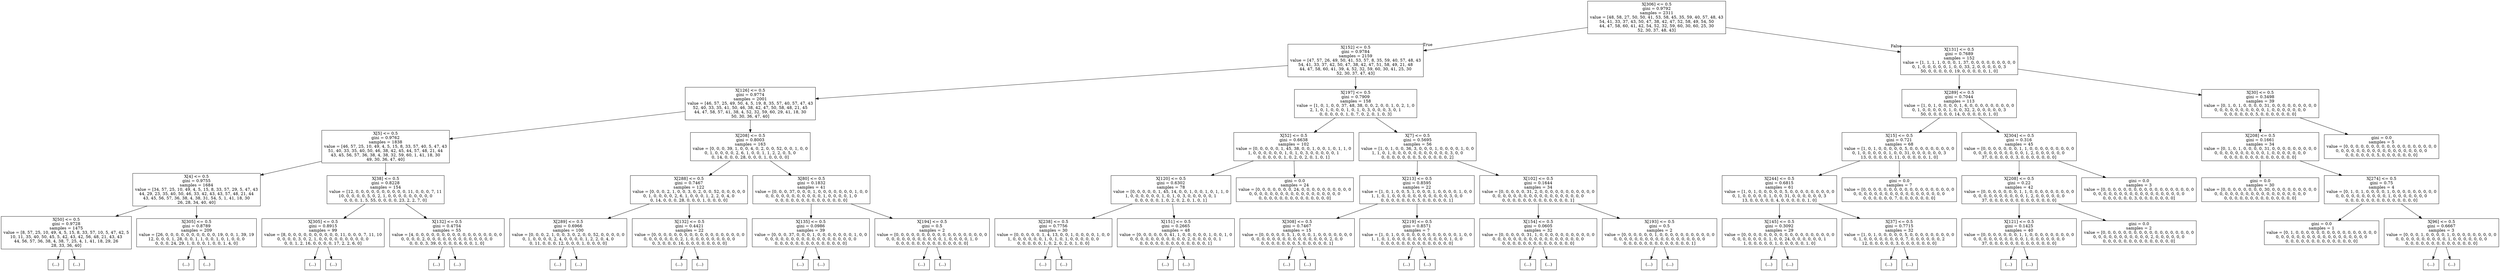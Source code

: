 digraph Tree {
node [shape=box] ;
0 [label="X[306] <= 0.5\ngini = 0.9792\nsamples = 2311\nvalue = [48, 58, 27, 50, 50, 41, 53, 58, 45, 35, 59, 40, 57, 48, 43\n54, 41, 33, 37, 43, 50, 47, 38, 42, 47, 52, 58, 49, 54, 50\n44, 47, 58, 60, 41, 42, 54, 52, 32, 59, 60, 30, 60, 25, 30\n52, 30, 37, 48, 43]"] ;
1 [label="X[152] <= 0.5\ngini = 0.9784\nsamples = 2159\nvalue = [47, 57, 26, 49, 50, 41, 53, 57, 8, 35, 59, 40, 57, 48, 43\n54, 41, 33, 37, 42, 50, 47, 38, 42, 47, 51, 58, 49, 21, 48\n44, 47, 58, 60, 41, 39, 4, 52, 32, 59, 60, 30, 41, 25, 30\n52, 30, 37, 47, 43]"] ;
0 -> 1 [labeldistance=2.5, labelangle=45, headlabel="True"] ;
2 [label="X[126] <= 0.5\ngini = 0.9774\nsamples = 2001\nvalue = [46, 57, 25, 49, 50, 4, 5, 19, 8, 35, 57, 40, 57, 47, 43\n52, 40, 33, 35, 41, 50, 46, 38, 42, 47, 50, 58, 48, 21, 45\n44, 47, 58, 57, 41, 38, 4, 52, 32, 59, 60, 29, 41, 18, 30\n50, 30, 36, 47, 40]"] ;
1 -> 2 ;
3 [label="X[5] <= 0.5\ngini = 0.9762\nsamples = 1838\nvalue = [46, 57, 25, 10, 49, 4, 5, 15, 8, 33, 57, 40, 5, 47, 43\n51, 40, 33, 35, 40, 50, 46, 38, 42, 45, 44, 57, 48, 21, 44\n43, 45, 56, 57, 36, 38, 4, 38, 32, 59, 60, 1, 41, 18, 30\n49, 30, 36, 47, 40]"] ;
2 -> 3 ;
4 [label="X[4] <= 0.5\ngini = 0.9755\nsamples = 1684\nvalue = [34, 57, 25, 10, 49, 4, 5, 15, 8, 33, 57, 29, 5, 47, 43\n44, 29, 23, 35, 40, 50, 46, 33, 42, 43, 43, 57, 48, 21, 44\n43, 45, 56, 57, 36, 38, 4, 38, 31, 54, 5, 1, 41, 18, 30\n26, 28, 34, 40, 40]"] ;
3 -> 4 ;
5 [label="X[50] <= 0.5\ngini = 0.9728\nsamples = 1475\nvalue = [8, 57, 25, 10, 49, 4, 5, 15, 8, 33, 57, 10, 5, 47, 42, 5\n10, 11, 35, 40, 50, 45, 5, 42, 43, 42, 56, 48, 21, 43, 43\n44, 56, 57, 36, 38, 4, 38, 7, 25, 4, 1, 41, 18, 29, 26\n28, 33, 36, 40]"] ;
4 -> 5 ;
6 [label="(...)"] ;
5 -> 6 ;
903 [label="(...)"] ;
5 -> 903 ;
1330 [label="X[305] <= 0.5\ngini = 0.8789\nsamples = 209\nvalue = [26, 0, 0, 0, 0, 0, 0, 0, 0, 0, 0, 19, 0, 0, 1, 39, 19\n12, 0, 0, 0, 1, 28, 0, 0, 1, 1, 0, 0, 1, 0, 1, 0, 0, 0\n0, 0, 0, 24, 29, 1, 0, 0, 0, 1, 0, 0, 1, 4, 0]"] ;
4 -> 1330 ;
1331 [label="(...)"] ;
1330 -> 1331 ;
1470 [label="(...)"] ;
1330 -> 1470 ;
1491 [label="X[38] <= 0.5\ngini = 0.8228\nsamples = 154\nvalue = [12, 0, 0, 0, 0, 0, 0, 0, 0, 0, 0, 11, 0, 0, 0, 7, 11\n10, 0, 0, 0, 0, 5, 0, 2, 1, 0, 0, 0, 0, 0, 0, 0, 0, 0\n0, 0, 0, 1, 5, 55, 0, 0, 0, 0, 23, 2, 2, 7, 0]"] ;
3 -> 1491 ;
1492 [label="X[305] <= 0.5\ngini = 0.8915\nsamples = 99\nvalue = [8, 0, 0, 0, 0, 0, 0, 0, 0, 0, 0, 11, 0, 0, 0, 7, 11, 10\n0, 0, 0, 0, 3, 0, 2, 1, 0, 0, 0, 0, 0, 0, 0, 0, 0, 0\n0, 0, 1, 2, 16, 0, 0, 0, 0, 17, 2, 2, 6, 0]"] ;
1491 -> 1492 ;
1493 [label="(...)"] ;
1492 -> 1493 ;
1574 [label="(...)"] ;
1492 -> 1574 ;
1583 [label="X[132] <= 0.5\ngini = 0.4754\nsamples = 55\nvalue = [4, 0, 0, 0, 0, 0, 0, 0, 0, 0, 0, 0, 0, 0, 0, 0, 0, 0\n0, 0, 0, 0, 2, 0, 0, 0, 0, 0, 0, 0, 0, 0, 0, 0, 0, 0\n0, 0, 0, 3, 39, 0, 0, 0, 0, 6, 0, 0, 1, 0]"] ;
1491 -> 1583 ;
1584 [label="(...)"] ;
1583 -> 1584 ;
1599 [label="(...)"] ;
1583 -> 1599 ;
1610 [label="X[208] <= 0.5\ngini = 0.8003\nsamples = 163\nvalue = [0, 0, 0, 39, 1, 0, 0, 4, 0, 2, 0, 0, 52, 0, 0, 1, 0, 0\n0, 1, 0, 0, 0, 0, 2, 6, 1, 0, 0, 1, 1, 2, 2, 0, 5, 0\n0, 14, 0, 0, 0, 28, 0, 0, 0, 1, 0, 0, 0, 0]"] ;
2 -> 1610 ;
1611 [label="X[288] <= 0.5\ngini = 0.7467\nsamples = 122\nvalue = [0, 0, 0, 2, 1, 0, 0, 3, 0, 2, 0, 0, 52, 0, 0, 0, 0, 0\n0, 1, 0, 0, 0, 0, 2, 6, 1, 0, 0, 0, 1, 2, 2, 0, 4, 0\n0, 14, 0, 0, 0, 28, 0, 0, 0, 1, 0, 0, 0, 0]"] ;
1610 -> 1611 ;
1612 [label="X[289] <= 0.5\ngini = 0.6966\nsamples = 100\nvalue = [0, 0, 0, 2, 1, 0, 0, 3, 0, 2, 0, 0, 52, 0, 0, 0, 0, 0\n0, 1, 0, 0, 0, 0, 2, 4, 0, 0, 0, 0, 1, 2, 2, 0, 4, 0\n0, 11, 0, 0, 0, 12, 0, 0, 0, 1, 0, 0, 0, 0]"] ;
1611 -> 1612 ;
1613 [label="(...)"] ;
1612 -> 1613 ;
1654 [label="(...)"] ;
1612 -> 1654 ;
1681 [label="X[132] <= 0.5\ngini = 0.4421\nsamples = 22\nvalue = [0, 0, 0, 0, 0, 0, 0, 0, 0, 0, 0, 0, 0, 0, 0, 0, 0, 0\n0, 0, 0, 0, 0, 0, 0, 2, 1, 0, 0, 0, 0, 0, 0, 0, 0, 0\n0, 3, 0, 0, 0, 16, 0, 0, 0, 0, 0, 0, 0, 0]"] ;
1611 -> 1681 ;
1682 [label="(...)"] ;
1681 -> 1682 ;
1687 [label="(...)"] ;
1681 -> 1687 ;
1692 [label="X[80] <= 0.5\ngini = 0.1832\nsamples = 41\nvalue = [0, 0, 0, 37, 0, 0, 0, 1, 0, 0, 0, 0, 0, 0, 0, 1, 0, 0\n0, 0, 0, 0, 0, 0, 0, 0, 0, 0, 0, 1, 0, 0, 0, 0, 1, 0\n0, 0, 0, 0, 0, 0, 0, 0, 0, 0, 0, 0, 0, 0]"] ;
1610 -> 1692 ;
1693 [label="X[135] <= 0.5\ngini = 0.0986\nsamples = 39\nvalue = [0, 0, 0, 37, 0, 0, 0, 1, 0, 0, 0, 0, 0, 0, 0, 1, 0, 0\n0, 0, 0, 0, 0, 0, 0, 0, 0, 0, 0, 0, 0, 0, 0, 0, 0, 0\n0, 0, 0, 0, 0, 0, 0, 0, 0, 0, 0, 0, 0, 0]"] ;
1692 -> 1693 ;
1694 [label="(...)"] ;
1693 -> 1694 ;
1697 [label="(...)"] ;
1693 -> 1697 ;
1698 [label="X[194] <= 0.5\ngini = 0.5\nsamples = 2\nvalue = [0, 0, 0, 0, 0, 0, 0, 0, 0, 0, 0, 0, 0, 0, 0, 0, 0, 0\n0, 0, 0, 0, 0, 0, 0, 0, 0, 0, 0, 1, 0, 0, 0, 0, 1, 0\n0, 0, 0, 0, 0, 0, 0, 0, 0, 0, 0, 0, 0, 0]"] ;
1692 -> 1698 ;
1699 [label="(...)"] ;
1698 -> 1699 ;
1700 [label="(...)"] ;
1698 -> 1700 ;
1701 [label="X[197] <= 0.5\ngini = 0.7909\nsamples = 158\nvalue = [1, 0, 1, 0, 0, 37, 48, 38, 0, 0, 2, 0, 0, 1, 0, 2, 1, 0\n2, 1, 0, 1, 0, 0, 0, 1, 0, 1, 0, 3, 0, 0, 0, 3, 0, 1\n0, 0, 0, 0, 0, 1, 0, 7, 0, 2, 0, 1, 0, 3]"] ;
1 -> 1701 ;
1702 [label="X[52] <= 0.5\ngini = 0.6638\nsamples = 102\nvalue = [0, 0, 0, 0, 0, 1, 45, 38, 0, 0, 1, 0, 0, 1, 0, 1, 1, 0\n1, 0, 0, 0, 0, 0, 0, 1, 0, 1, 0, 3, 0, 0, 0, 0, 0, 1\n0, 0, 0, 0, 0, 1, 0, 2, 0, 2, 0, 1, 0, 1]"] ;
1701 -> 1702 ;
1703 [label="X[120] <= 0.5\ngini = 0.6302\nsamples = 78\nvalue = [0, 0, 0, 0, 0, 1, 45, 14, 0, 0, 1, 0, 0, 1, 0, 1, 1, 0\n1, 0, 0, 0, 0, 0, 0, 1, 0, 1, 0, 3, 0, 0, 0, 0, 0, 1\n0, 0, 0, 0, 0, 1, 0, 2, 0, 2, 0, 1, 0, 1]"] ;
1702 -> 1703 ;
1704 [label="X[238] <= 0.5\ngini = 0.7756\nsamples = 30\nvalue = [0, 0, 0, 0, 0, 1, 4, 13, 0, 0, 1, 0, 0, 0, 0, 1, 0, 0\n1, 0, 0, 0, 0, 0, 0, 1, 0, 1, 0, 1, 0, 0, 0, 0, 0, 0\n0, 0, 0, 0, 0, 1, 0, 2, 0, 2, 0, 1, 0, 0]"] ;
1703 -> 1704 ;
1705 [label="(...)"] ;
1704 -> 1705 ;
1724 [label="(...)"] ;
1704 -> 1724 ;
1731 [label="X[151] <= 0.5\ngini = 0.2665\nsamples = 48\nvalue = [0, 0, 0, 0, 0, 0, 41, 1, 0, 0, 0, 0, 0, 1, 0, 0, 1, 0\n0, 0, 0, 0, 0, 0, 0, 0, 0, 0, 0, 2, 0, 0, 0, 0, 0, 1\n0, 0, 0, 0, 0, 0, 0, 0, 0, 0, 0, 0, 0, 1]"] ;
1703 -> 1731 ;
1732 [label="(...)"] ;
1731 -> 1732 ;
1741 [label="(...)"] ;
1731 -> 1741 ;
1744 [label="gini = 0.0\nsamples = 24\nvalue = [0, 0, 0, 0, 0, 0, 0, 24, 0, 0, 0, 0, 0, 0, 0, 0, 0, 0\n0, 0, 0, 0, 0, 0, 0, 0, 0, 0, 0, 0, 0, 0, 0, 0, 0, 0\n0, 0, 0, 0, 0, 0, 0, 0, 0, 0, 0, 0, 0, 0]"] ;
1702 -> 1744 ;
1745 [label="X[7] <= 0.5\ngini = 0.5695\nsamples = 56\nvalue = [1, 0, 1, 0, 0, 36, 3, 0, 0, 0, 1, 0, 0, 0, 0, 1, 0, 0\n1, 1, 0, 1, 0, 0, 0, 0, 0, 0, 0, 0, 0, 0, 0, 3, 0, 0\n0, 0, 0, 0, 0, 0, 0, 5, 0, 0, 0, 0, 0, 2]"] ;
1701 -> 1745 ;
1746 [label="X[213] <= 0.5\ngini = 0.8595\nsamples = 22\nvalue = [1, 0, 1, 0, 0, 5, 1, 0, 0, 0, 1, 0, 0, 0, 0, 1, 0, 0\n1, 1, 0, 1, 0, 0, 0, 0, 0, 0, 0, 0, 0, 0, 0, 3, 0, 0\n0, 0, 0, 0, 0, 0, 0, 5, 0, 0, 0, 0, 0, 1]"] ;
1745 -> 1746 ;
1747 [label="X[308] <= 0.5\ngini = 0.7467\nsamples = 15\nvalue = [0, 0, 0, 0, 0, 5, 1, 0, 0, 0, 1, 0, 0, 0, 0, 0, 0, 0\n0, 0, 0, 0, 0, 0, 0, 0, 0, 0, 0, 0, 0, 0, 0, 2, 0, 0\n0, 0, 0, 0, 0, 0, 0, 5, 0, 0, 0, 0, 0, 1]"] ;
1746 -> 1747 ;
1748 [label="(...)"] ;
1747 -> 1748 ;
1759 [label="(...)"] ;
1747 -> 1759 ;
1762 [label="X[219] <= 0.5\ngini = 0.8571\nsamples = 7\nvalue = [1, 0, 1, 0, 0, 0, 0, 0, 0, 0, 0, 0, 0, 0, 0, 1, 0, 0\n1, 1, 0, 1, 0, 0, 0, 0, 0, 0, 0, 0, 0, 0, 0, 1, 0, 0\n0, 0, 0, 0, 0, 0, 0, 0, 0, 0, 0, 0, 0, 0]"] ;
1746 -> 1762 ;
1763 [label="(...)"] ;
1762 -> 1763 ;
1774 [label="(...)"] ;
1762 -> 1774 ;
1775 [label="X[102] <= 0.5\ngini = 0.1644\nsamples = 34\nvalue = [0, 0, 0, 0, 0, 31, 2, 0, 0, 0, 0, 0, 0, 0, 0, 0, 0, 0\n0, 0, 0, 0, 0, 0, 0, 0, 0, 0, 0, 0, 0, 0, 0, 0, 0, 0\n0, 0, 0, 0, 0, 0, 0, 0, 0, 0, 0, 0, 0, 1]"] ;
1745 -> 1775 ;
1776 [label="X[154] <= 0.5\ngini = 0.0605\nsamples = 32\nvalue = [0, 0, 0, 0, 0, 31, 1, 0, 0, 0, 0, 0, 0, 0, 0, 0, 0, 0\n0, 0, 0, 0, 0, 0, 0, 0, 0, 0, 0, 0, 0, 0, 0, 0, 0, 0\n0, 0, 0, 0, 0, 0, 0, 0, 0, 0, 0, 0, 0, 0]"] ;
1775 -> 1776 ;
1777 [label="(...)"] ;
1776 -> 1777 ;
1778 [label="(...)"] ;
1776 -> 1778 ;
1779 [label="X[193] <= 0.5\ngini = 0.5\nsamples = 2\nvalue = [0, 0, 0, 0, 0, 0, 1, 0, 0, 0, 0, 0, 0, 0, 0, 0, 0, 0\n0, 0, 0, 0, 0, 0, 0, 0, 0, 0, 0, 0, 0, 0, 0, 0, 0, 0\n0, 0, 0, 0, 0, 0, 0, 0, 0, 0, 0, 0, 0, 1]"] ;
1775 -> 1779 ;
1780 [label="(...)"] ;
1779 -> 1780 ;
1781 [label="(...)"] ;
1779 -> 1781 ;
1782 [label="X[131] <= 0.5\ngini = 0.7689\nsamples = 152\nvalue = [1, 1, 1, 1, 0, 0, 0, 1, 37, 0, 0, 0, 0, 0, 0, 0, 0, 0\n0, 1, 0, 0, 0, 0, 0, 1, 0, 0, 33, 2, 0, 0, 0, 0, 0, 3\n50, 0, 0, 0, 0, 0, 19, 0, 0, 0, 0, 0, 1, 0]"] ;
0 -> 1782 [labeldistance=2.5, labelangle=-45, headlabel="False"] ;
1783 [label="X[289] <= 0.5\ngini = 0.7044\nsamples = 113\nvalue = [1, 0, 1, 0, 0, 0, 0, 1, 6, 0, 0, 0, 0, 0, 0, 0, 0, 0\n0, 1, 0, 0, 0, 0, 0, 1, 0, 0, 32, 2, 0, 0, 0, 0, 0, 3\n50, 0, 0, 0, 0, 0, 14, 0, 0, 0, 0, 0, 1, 0]"] ;
1782 -> 1783 ;
1784 [label="X[15] <= 0.5\ngini = 0.721\nsamples = 68\nvalue = [1, 0, 1, 0, 0, 0, 0, 0, 5, 0, 0, 0, 0, 0, 0, 0, 0, 0\n0, 1, 0, 0, 0, 0, 0, 1, 0, 0, 31, 0, 0, 0, 0, 0, 0, 3\n13, 0, 0, 0, 0, 0, 11, 0, 0, 0, 0, 0, 1, 0]"] ;
1783 -> 1784 ;
1785 [label="X[244] <= 0.5\ngini = 0.6815\nsamples = 61\nvalue = [1, 0, 1, 0, 0, 0, 0, 0, 5, 0, 0, 0, 0, 0, 0, 0, 0, 0\n0, 1, 0, 0, 0, 0, 0, 1, 0, 0, 31, 0, 0, 0, 0, 0, 0, 3\n13, 0, 0, 0, 0, 0, 4, 0, 0, 0, 0, 0, 1, 0]"] ;
1784 -> 1785 ;
1786 [label="X[145] <= 0.5\ngini = 0.3092\nsamples = 29\nvalue = [0, 0, 0, 0, 0, 0, 0, 0, 0, 0, 0, 0, 0, 0, 0, 0, 0, 0\n0, 0, 0, 0, 0, 0, 0, 1, 0, 0, 24, 0, 0, 0, 0, 0, 0, 1\n1, 0, 0, 0, 0, 0, 1, 0, 0, 0, 0, 0, 1, 0]"] ;
1785 -> 1786 ;
1787 [label="(...)"] ;
1786 -> 1787 ;
1794 [label="(...)"] ;
1786 -> 1794 ;
1797 [label="X[37] <= 0.5\ngini = 0.7715\nsamples = 32\nvalue = [1, 0, 1, 0, 0, 0, 0, 0, 5, 0, 0, 0, 0, 0, 0, 0, 0, 0\n0, 1, 0, 0, 0, 0, 0, 0, 0, 0, 7, 0, 0, 0, 0, 0, 0, 2\n12, 0, 0, 0, 0, 0, 3, 0, 0, 0, 0, 0, 0, 0]"] ;
1785 -> 1797 ;
1798 [label="(...)"] ;
1797 -> 1798 ;
1807 [label="(...)"] ;
1797 -> 1807 ;
1818 [label="gini = 0.0\nsamples = 7\nvalue = [0, 0, 0, 0, 0, 0, 0, 0, 0, 0, 0, 0, 0, 0, 0, 0, 0, 0\n0, 0, 0, 0, 0, 0, 0, 0, 0, 0, 0, 0, 0, 0, 0, 0, 0, 0\n0, 0, 0, 0, 0, 0, 7, 0, 0, 0, 0, 0, 0, 0]"] ;
1784 -> 1818 ;
1819 [label="X[304] <= 0.5\ngini = 0.316\nsamples = 45\nvalue = [0, 0, 0, 0, 0, 0, 0, 1, 1, 0, 0, 0, 0, 0, 0, 0, 0, 0\n0, 0, 0, 0, 0, 0, 0, 0, 0, 0, 1, 2, 0, 0, 0, 0, 0, 0\n37, 0, 0, 0, 0, 0, 3, 0, 0, 0, 0, 0, 0, 0]"] ;
1783 -> 1819 ;
1820 [label="X[208] <= 0.5\ngini = 0.22\nsamples = 42\nvalue = [0, 0, 0, 0, 0, 0, 0, 1, 1, 0, 0, 0, 0, 0, 0, 0, 0, 0\n0, 0, 0, 0, 0, 0, 0, 0, 0, 0, 1, 2, 0, 0, 0, 0, 0, 0\n37, 0, 0, 0, 0, 0, 0, 0, 0, 0, 0, 0, 0, 0]"] ;
1819 -> 1820 ;
1821 [label="X[121] <= 0.5\ngini = 0.1425\nsamples = 40\nvalue = [0, 0, 0, 0, 0, 0, 0, 1, 1, 0, 0, 0, 0, 0, 0, 0, 0, 0\n0, 0, 0, 0, 0, 0, 0, 0, 0, 0, 1, 0, 0, 0, 0, 0, 0, 0\n37, 0, 0, 0, 0, 0, 0, 0, 0, 0, 0, 0, 0, 0]"] ;
1820 -> 1821 ;
1822 [label="(...)"] ;
1821 -> 1822 ;
1825 [label="(...)"] ;
1821 -> 1825 ;
1828 [label="gini = 0.0\nsamples = 2\nvalue = [0, 0, 0, 0, 0, 0, 0, 0, 0, 0, 0, 0, 0, 0, 0, 0, 0, 0\n0, 0, 0, 0, 0, 0, 0, 0, 0, 0, 0, 2, 0, 0, 0, 0, 0, 0\n0, 0, 0, 0, 0, 0, 0, 0, 0, 0, 0, 0, 0, 0]"] ;
1820 -> 1828 ;
1829 [label="gini = 0.0\nsamples = 3\nvalue = [0, 0, 0, 0, 0, 0, 0, 0, 0, 0, 0, 0, 0, 0, 0, 0, 0, 0\n0, 0, 0, 0, 0, 0, 0, 0, 0, 0, 0, 0, 0, 0, 0, 0, 0, 0\n0, 0, 0, 0, 0, 0, 3, 0, 0, 0, 0, 0, 0, 0]"] ;
1819 -> 1829 ;
1830 [label="X[30] <= 0.5\ngini = 0.3498\nsamples = 39\nvalue = [0, 1, 0, 1, 0, 0, 0, 0, 31, 0, 0, 0, 0, 0, 0, 0, 0, 0\n0, 0, 0, 0, 0, 0, 0, 0, 0, 0, 1, 0, 0, 0, 0, 0, 0, 0\n0, 0, 0, 0, 0, 0, 5, 0, 0, 0, 0, 0, 0, 0]"] ;
1782 -> 1830 ;
1831 [label="X[208] <= 0.5\ngini = 0.1661\nsamples = 34\nvalue = [0, 1, 0, 1, 0, 0, 0, 0, 31, 0, 0, 0, 0, 0, 0, 0, 0, 0\n0, 0, 0, 0, 0, 0, 0, 0, 0, 0, 1, 0, 0, 0, 0, 0, 0, 0\n0, 0, 0, 0, 0, 0, 0, 0, 0, 0, 0, 0, 0, 0]"] ;
1830 -> 1831 ;
1832 [label="gini = 0.0\nsamples = 30\nvalue = [0, 0, 0, 0, 0, 0, 0, 0, 30, 0, 0, 0, 0, 0, 0, 0, 0, 0\n0, 0, 0, 0, 0, 0, 0, 0, 0, 0, 0, 0, 0, 0, 0, 0, 0, 0\n0, 0, 0, 0, 0, 0, 0, 0, 0, 0, 0, 0, 0, 0]"] ;
1831 -> 1832 ;
1833 [label="X[274] <= 0.5\ngini = 0.75\nsamples = 4\nvalue = [0, 1, 0, 1, 0, 0, 0, 0, 1, 0, 0, 0, 0, 0, 0, 0, 0, 0\n0, 0, 0, 0, 0, 0, 0, 0, 0, 0, 1, 0, 0, 0, 0, 0, 0, 0\n0, 0, 0, 0, 0, 0, 0, 0, 0, 0, 0, 0, 0, 0]"] ;
1831 -> 1833 ;
1834 [label="gini = 0.0\nsamples = 1\nvalue = [0, 1, 0, 0, 0, 0, 0, 0, 0, 0, 0, 0, 0, 0, 0, 0, 0, 0\n0, 0, 0, 0, 0, 0, 0, 0, 0, 0, 0, 0, 0, 0, 0, 0, 0, 0\n0, 0, 0, 0, 0, 0, 0, 0, 0, 0, 0, 0, 0, 0]"] ;
1833 -> 1834 ;
1835 [label="X[96] <= 0.5\ngini = 0.6667\nsamples = 3\nvalue = [0, 0, 0, 1, 0, 0, 0, 0, 1, 0, 0, 0, 0, 0, 0, 0, 0, 0\n0, 0, 0, 0, 0, 0, 0, 0, 0, 0, 1, 0, 0, 0, 0, 0, 0, 0\n0, 0, 0, 0, 0, 0, 0, 0, 0, 0, 0, 0, 0, 0]"] ;
1833 -> 1835 ;
1836 [label="(...)"] ;
1835 -> 1836 ;
1839 [label="(...)"] ;
1835 -> 1839 ;
1840 [label="gini = 0.0\nsamples = 5\nvalue = [0, 0, 0, 0, 0, 0, 0, 0, 0, 0, 0, 0, 0, 0, 0, 0, 0, 0\n0, 0, 0, 0, 0, 0, 0, 0, 0, 0, 0, 0, 0, 0, 0, 0, 0, 0\n0, 0, 0, 0, 0, 0, 5, 0, 0, 0, 0, 0, 0, 0]"] ;
1830 -> 1840 ;
}